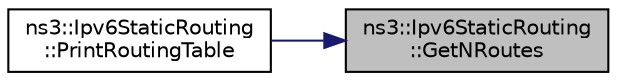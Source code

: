 digraph "ns3::Ipv6StaticRouting::GetNRoutes"
{
 // LATEX_PDF_SIZE
  edge [fontname="Helvetica",fontsize="10",labelfontname="Helvetica",labelfontsize="10"];
  node [fontname="Helvetica",fontsize="10",shape=record];
  rankdir="RL";
  Node1 [label="ns3::Ipv6StaticRouting\l::GetNRoutes",height=0.2,width=0.4,color="black", fillcolor="grey75", style="filled", fontcolor="black",tooltip="Get the number or entries in the routing table."];
  Node1 -> Node2 [dir="back",color="midnightblue",fontsize="10",style="solid",fontname="Helvetica"];
  Node2 [label="ns3::Ipv6StaticRouting\l::PrintRoutingTable",height=0.2,width=0.4,color="black", fillcolor="white", style="filled",URL="$classns3_1_1_ipv6_static_routing.html#adcec5c4515ac7474137170619bc49de8",tooltip="Print the Routing Table entries."];
}
